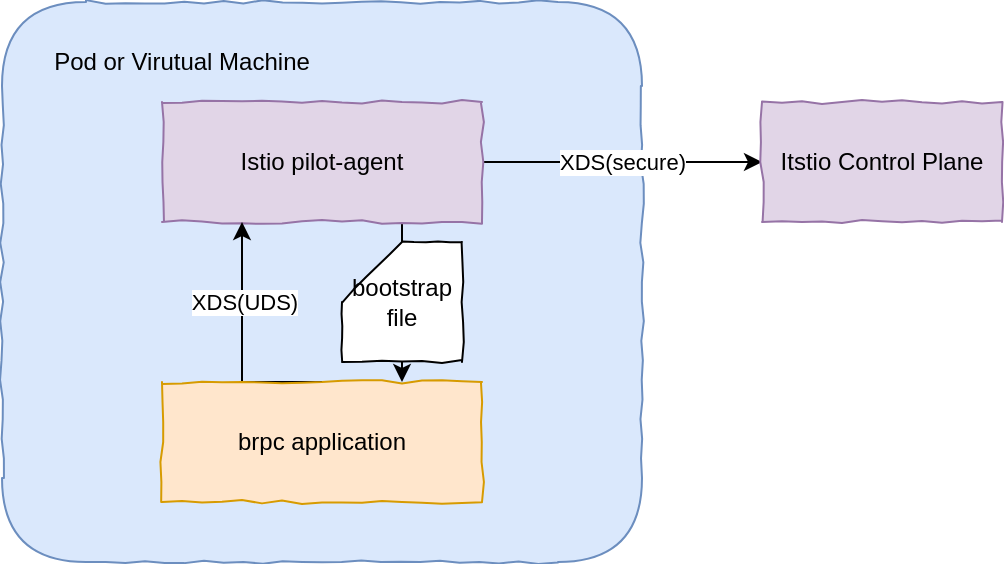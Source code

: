 <mxfile version="17.4.3" type="github">
  <diagram id="fH_GbUMZdQAh0KWkbILO" name="Page-1">
    <mxGraphModel dx="1426" dy="684" grid="1" gridSize="10" guides="1" tooltips="1" connect="1" arrows="1" fold="1" page="1" pageScale="1" pageWidth="827" pageHeight="1169" math="0" shadow="0">
      <root>
        <mxCell id="0" />
        <mxCell id="1" parent="0" />
        <mxCell id="aeq6PJHILZKV9w3RuhfS-1" value="" style="rounded=1;whiteSpace=wrap;html=1;fillColor=#dae8fc;strokeColor=#6c8ebf;comic=1;" vertex="1" parent="1">
          <mxGeometry x="130" y="130" width="320" height="280" as="geometry" />
        </mxCell>
        <mxCell id="aeq6PJHILZKV9w3RuhfS-7" style="edgeStyle=orthogonalEdgeStyle;rounded=0;orthogonalLoop=1;jettySize=auto;html=1;exitX=0.75;exitY=1;exitDx=0;exitDy=0;entryX=0.75;entryY=0;entryDx=0;entryDy=0;" edge="1" parent="1" source="aeq6PJHILZKV9w3RuhfS-2" target="aeq6PJHILZKV9w3RuhfS-3">
          <mxGeometry relative="1" as="geometry" />
        </mxCell>
        <mxCell id="aeq6PJHILZKV9w3RuhfS-12" value="XDS(secure)" style="edgeStyle=orthogonalEdgeStyle;rounded=0;orthogonalLoop=1;jettySize=auto;html=1;exitX=1;exitY=0.5;exitDx=0;exitDy=0;" edge="1" parent="1" source="aeq6PJHILZKV9w3RuhfS-2" target="aeq6PJHILZKV9w3RuhfS-11">
          <mxGeometry relative="1" as="geometry" />
        </mxCell>
        <mxCell id="aeq6PJHILZKV9w3RuhfS-2" value="Istio pilot-agent" style="rounded=0;whiteSpace=wrap;html=1;fillColor=#e1d5e7;strokeColor=#9673a6;comic=1;" vertex="1" parent="1">
          <mxGeometry x="210" y="180" width="160" height="60" as="geometry" />
        </mxCell>
        <mxCell id="aeq6PJHILZKV9w3RuhfS-5" style="edgeStyle=orthogonalEdgeStyle;rounded=0;orthogonalLoop=1;jettySize=auto;html=1;exitX=0.5;exitY=0;exitDx=0;exitDy=0;" edge="1" parent="1" source="aeq6PJHILZKV9w3RuhfS-3">
          <mxGeometry relative="1" as="geometry">
            <mxPoint x="250" y="240" as="targetPoint" />
            <Array as="points">
              <mxPoint x="250" y="320" />
              <mxPoint x="250" y="240" />
            </Array>
          </mxGeometry>
        </mxCell>
        <mxCell id="aeq6PJHILZKV9w3RuhfS-6" value="XDS(UDS)" style="edgeLabel;html=1;align=center;verticalAlign=middle;resizable=0;points=[];" vertex="1" connectable="0" parent="aeq6PJHILZKV9w3RuhfS-5">
          <mxGeometry x="0.025" y="-1" relative="1" as="geometry">
            <mxPoint y="-19" as="offset" />
          </mxGeometry>
        </mxCell>
        <mxCell id="aeq6PJHILZKV9w3RuhfS-3" value="brpc application" style="rounded=0;whiteSpace=wrap;html=1;fillColor=#ffe6cc;strokeColor=#d79b00;comic=1;" vertex="1" parent="1">
          <mxGeometry x="210" y="320" width="160" height="60" as="geometry" />
        </mxCell>
        <mxCell id="aeq6PJHILZKV9w3RuhfS-9" value="bootstrap file" style="shape=card;whiteSpace=wrap;html=1;comic=1;" vertex="1" parent="1">
          <mxGeometry x="300" y="250" width="60" height="60" as="geometry" />
        </mxCell>
        <mxCell id="aeq6PJHILZKV9w3RuhfS-11" value="Itstio Control Plane" style="rounded=0;whiteSpace=wrap;html=1;fillColor=#e1d5e7;strokeColor=#9673a6;comic=1;" vertex="1" parent="1">
          <mxGeometry x="510" y="180" width="120" height="60" as="geometry" />
        </mxCell>
        <mxCell id="aeq6PJHILZKV9w3RuhfS-14" value="Pod or Virutual Machine" style="text;html=1;strokeColor=none;fillColor=none;align=center;verticalAlign=middle;whiteSpace=wrap;rounded=0;comic=1;" vertex="1" parent="1">
          <mxGeometry x="150" y="150" width="140" height="20" as="geometry" />
        </mxCell>
      </root>
    </mxGraphModel>
  </diagram>
</mxfile>

